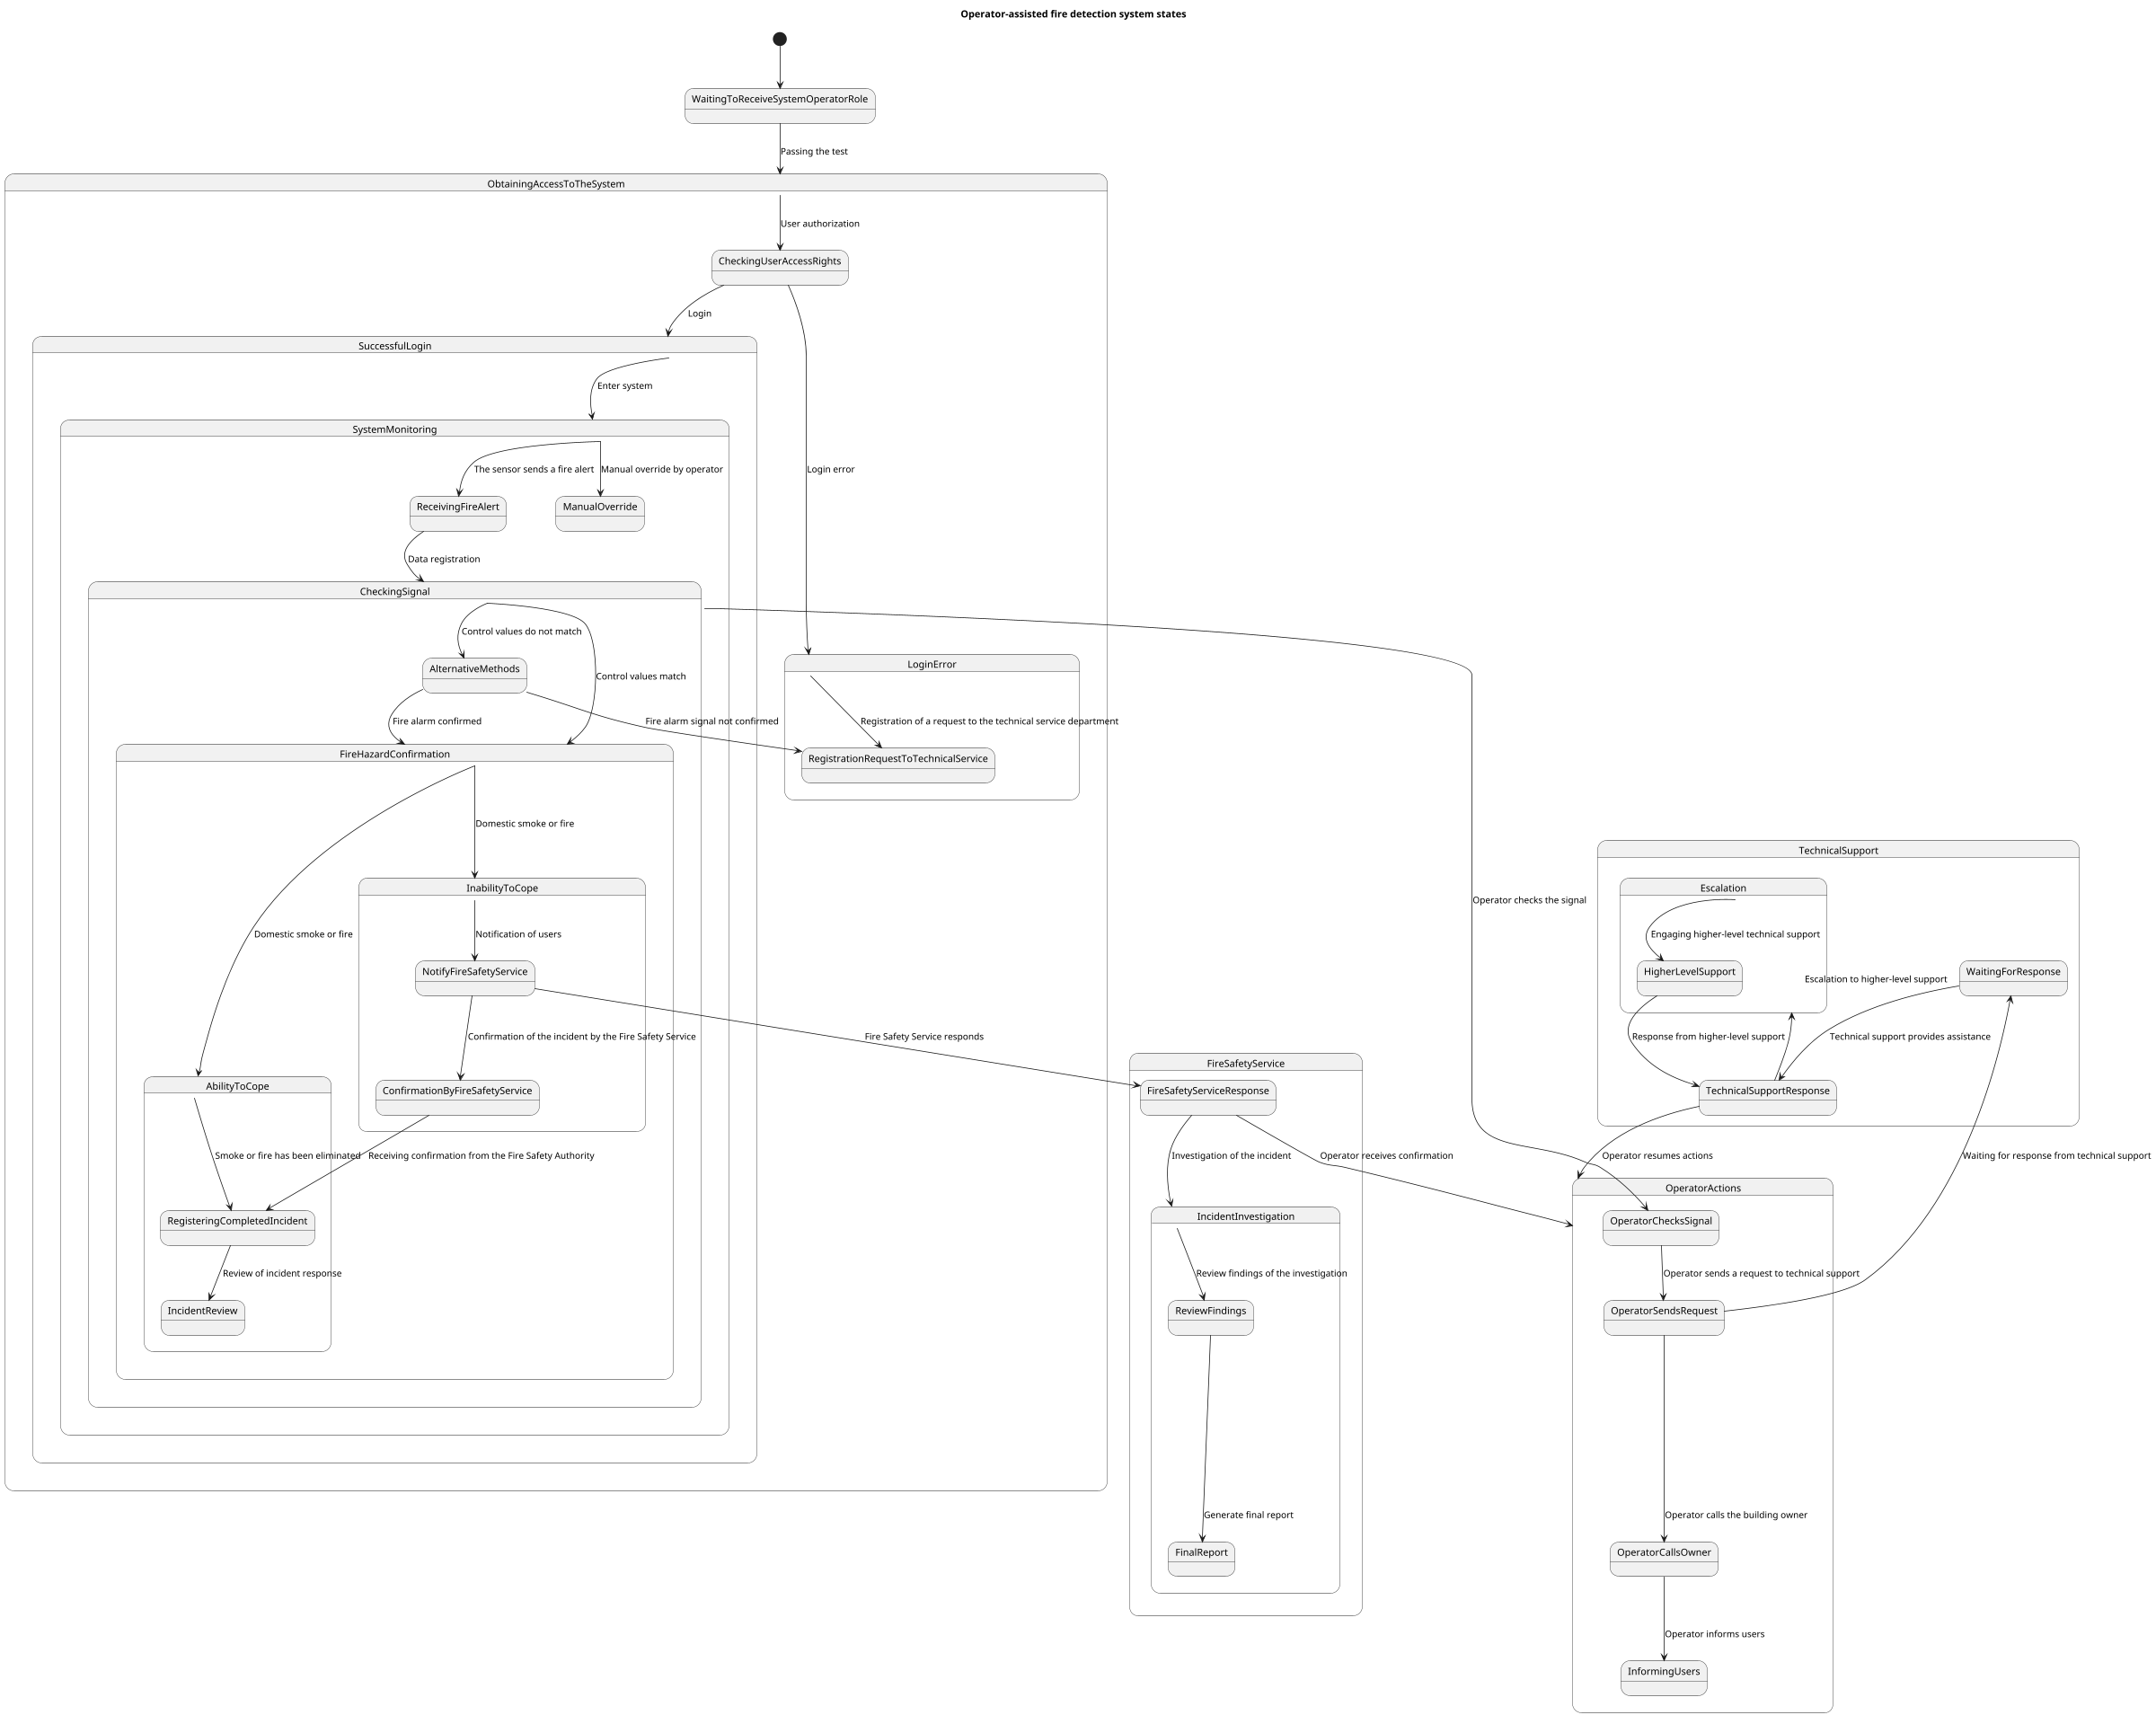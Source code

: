 @startuml
title  Operator-assisted fire detection system states
scale 2400 width

[*] --> WaitingToReceiveSystemOperatorRole

WaitingToReceiveSystemOperatorRole --> ObtainingAccessToTheSystem: Passing the test

state ObtainingAccessToTheSystem {
    ObtainingAccessToTheSystem --> CheckingUserAccessRights: User authorization
    CheckingUserAccessRights --> SuccessfulLogin: Login
    CheckingUserAccessRights --> LoginError: Login error
}

state SuccessfulLogin {
    SuccessfulLogin --> SystemMonitoring: Enter system
}

state LoginError {
    LoginError --> RegistrationRequestToTechnicalService: Registration of a request to the technical service department
}

state SystemMonitoring {
    SystemMonitoring --> ReceivingFireAlert: The sensor sends a fire alert
    ReceivingFireAlert --> CheckingSignal: Data registration
    SystemMonitoring --> ManualOverride: Manual override by operator
}

state CheckingSignal {
    CheckingSignal --> FireHazardConfirmation: Control values match
    CheckingSignal --> AlternativeMethods: Control values do not match
}

state AlternativeMethods {
    AlternativeMethods --> RegistrationRequestToTechnicalService: Fire alarm signal not confirmed
    AlternativeMethods --> FireHazardConfirmation: Fire alarm confirmed
}

state FireHazardConfirmation {
    FireHazardConfirmation --> AbilityToCope: Domestic smoke or fire
    FireHazardConfirmation --> InabilityToCope: Domestic smoke or fire
}

state AbilityToCope {
    AbilityToCope --> RegisteringCompletedIncident: Smoke or fire has been eliminated
    RegisteringCompletedIncident --> IncidentReview: Review of incident response
}

state InabilityToCope {
    InabilityToCope --> NotifyFireSafetyService: Notification of users
    NotifyFireSafetyService --> ConfirmationByFireSafetyService: Confirmation of the incident by the Fire Safety Service
    ConfirmationByFireSafetyService --> RegisteringCompletedIncident: Receiving confirmation from the Fire Safety Authority
}

state OperatorActions {
    CheckingSignal --> OperatorChecksSignal: Operator checks the signal
    OperatorChecksSignal --> OperatorSendsRequest: Operator sends a request to technical support
    OperatorSendsRequest --> OperatorCallsOwner: Operator calls the building owner
    OperatorCallsOwner --> InformingUsers: Operator informs users
}

state TechnicalSupport {
    OperatorSendsRequest --> WaitingForResponse: Waiting for response from technical support
    WaitingForResponse --> TechnicalSupportResponse: Technical support provides assistance
    TechnicalSupportResponse --> OperatorActions: Operator resumes actions
    TechnicalSupportResponse --> Escalation: Escalation to higher-level support
}

state Escalation {
    Escalation --> HigherLevelSupport: Engaging higher-level technical support
    HigherLevelSupport --> TechnicalSupportResponse: Response from higher-level support
}

state FireSafetyService {
    NotifyFireSafetyService --> FireSafetyServiceResponse: Fire Safety Service responds
    FireSafetyServiceResponse --> OperatorActions: Operator receives confirmation
    FireSafetyServiceResponse --> IncidentInvestigation: Investigation of the incident
}

state IncidentInvestigation {
    IncidentInvestigation --> ReviewFindings: Review findings of the investigation
    ReviewFindings --> FinalReport: Generate final report
}

@enduml